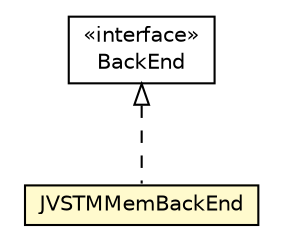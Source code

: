 #!/usr/local/bin/dot
#
# Class diagram 
# Generated by UMLGraph version 5.1 (http://www.umlgraph.org/)
#

digraph G {
	edge [fontname="Helvetica",fontsize=10,labelfontname="Helvetica",labelfontsize=10];
	node [fontname="Helvetica",fontsize=10,shape=plaintext];
	nodesep=0.25;
	ranksep=0.5;
	// pt.ist.fenixframework.backend.BackEnd
	c66587 [label=<<table title="pt.ist.fenixframework.backend.BackEnd" border="0" cellborder="1" cellspacing="0" cellpadding="2" port="p" href="../BackEnd.html">
		<tr><td><table border="0" cellspacing="0" cellpadding="1">
<tr><td align="center" balign="center"> &#171;interface&#187; </td></tr>
<tr><td align="center" balign="center"> BackEnd </td></tr>
		</table></td></tr>
		</table>>, fontname="Helvetica", fontcolor="black", fontsize=10.0];
	// pt.ist.fenixframework.backend.jvstmmem.JVSTMMemBackEnd
	c66702 [label=<<table title="pt.ist.fenixframework.backend.jvstmmem.JVSTMMemBackEnd" border="0" cellborder="1" cellspacing="0" cellpadding="2" port="p" bgcolor="lemonChiffon" href="./JVSTMMemBackEnd.html">
		<tr><td><table border="0" cellspacing="0" cellpadding="1">
<tr><td align="center" balign="center"> JVSTMMemBackEnd </td></tr>
		</table></td></tr>
		</table>>, fontname="Helvetica", fontcolor="black", fontsize=10.0];
	//pt.ist.fenixframework.backend.jvstmmem.JVSTMMemBackEnd implements pt.ist.fenixframework.backend.BackEnd
	c66587:p -> c66702:p [dir=back,arrowtail=empty,style=dashed];
}

